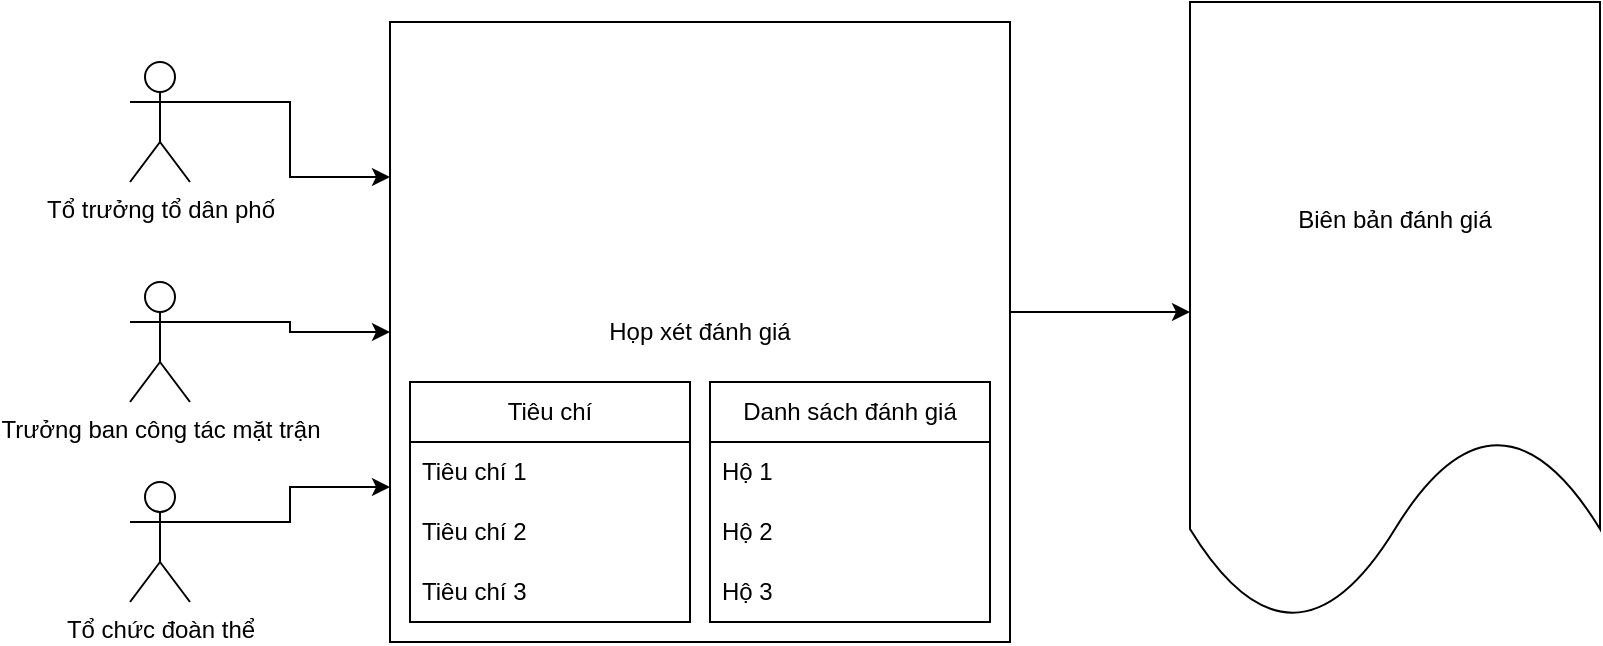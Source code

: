 <mxfile version="24.2.2" type="device" pages="3">
  <diagram id="C5RBs43oDa-KdzZeNtuy" name="Gia dinh van hoa">
    <mxGraphModel dx="1050" dy="565" grid="1" gridSize="10" guides="1" tooltips="1" connect="1" arrows="1" fold="1" page="1" pageScale="1" pageWidth="827" pageHeight="1169" math="0" shadow="0">
      <root>
        <mxCell id="WIyWlLk6GJQsqaUBKTNV-0" />
        <mxCell id="WIyWlLk6GJQsqaUBKTNV-1" parent="WIyWlLk6GJQsqaUBKTNV-0" />
        <mxCell id="hdWyBQ4bTk07JqfN7yyH-13" value="" style="edgeStyle=orthogonalEdgeStyle;rounded=0;orthogonalLoop=1;jettySize=auto;html=1;" edge="1" parent="WIyWlLk6GJQsqaUBKTNV-1" source="hdWyBQ4bTk07JqfN7yyH-0" target="hdWyBQ4bTk07JqfN7yyH-12">
          <mxGeometry relative="1" as="geometry">
            <Array as="points">
              <mxPoint x="530" y="195" />
              <mxPoint x="530" y="195" />
            </Array>
          </mxGeometry>
        </mxCell>
        <mxCell id="hdWyBQ4bTk07JqfN7yyH-0" value="Họp xét đánh giá" style="whiteSpace=wrap;html=1;aspect=fixed;" vertex="1" parent="WIyWlLk6GJQsqaUBKTNV-1">
          <mxGeometry x="200" y="50" width="310" height="310" as="geometry" />
        </mxCell>
        <mxCell id="hdWyBQ4bTk07JqfN7yyH-18" style="edgeStyle=orthogonalEdgeStyle;rounded=0;orthogonalLoop=1;jettySize=auto;html=1;exitX=1;exitY=0.333;exitDx=0;exitDy=0;exitPerimeter=0;entryX=0;entryY=0.25;entryDx=0;entryDy=0;" edge="1" parent="WIyWlLk6GJQsqaUBKTNV-1" source="hdWyBQ4bTk07JqfN7yyH-1" target="hdWyBQ4bTk07JqfN7yyH-0">
          <mxGeometry relative="1" as="geometry" />
        </mxCell>
        <mxCell id="hdWyBQ4bTk07JqfN7yyH-1" value="Tổ trưởng tổ dân phố" style="shape=umlActor;verticalLabelPosition=bottom;verticalAlign=top;html=1;outlineConnect=0;" vertex="1" parent="WIyWlLk6GJQsqaUBKTNV-1">
          <mxGeometry x="70" y="70" width="30" height="60" as="geometry" />
        </mxCell>
        <mxCell id="hdWyBQ4bTk07JqfN7yyH-21" style="edgeStyle=orthogonalEdgeStyle;rounded=0;orthogonalLoop=1;jettySize=auto;html=1;exitX=1;exitY=0.333;exitDx=0;exitDy=0;exitPerimeter=0;entryX=0;entryY=0.5;entryDx=0;entryDy=0;" edge="1" parent="WIyWlLk6GJQsqaUBKTNV-1" source="hdWyBQ4bTk07JqfN7yyH-2" target="hdWyBQ4bTk07JqfN7yyH-0">
          <mxGeometry relative="1" as="geometry" />
        </mxCell>
        <mxCell id="hdWyBQ4bTk07JqfN7yyH-2" value="Trưởng ban công tác mặt trận" style="shape=umlActor;verticalLabelPosition=bottom;verticalAlign=top;html=1;outlineConnect=0;" vertex="1" parent="WIyWlLk6GJQsqaUBKTNV-1">
          <mxGeometry x="70" y="180" width="30" height="60" as="geometry" />
        </mxCell>
        <mxCell id="hdWyBQ4bTk07JqfN7yyH-22" style="edgeStyle=orthogonalEdgeStyle;rounded=0;orthogonalLoop=1;jettySize=auto;html=1;exitX=1;exitY=0.333;exitDx=0;exitDy=0;exitPerimeter=0;entryX=0;entryY=0.75;entryDx=0;entryDy=0;" edge="1" parent="WIyWlLk6GJQsqaUBKTNV-1" source="hdWyBQ4bTk07JqfN7yyH-3" target="hdWyBQ4bTk07JqfN7yyH-0">
          <mxGeometry relative="1" as="geometry" />
        </mxCell>
        <mxCell id="hdWyBQ4bTk07JqfN7yyH-3" value="Tổ chức đoàn thể" style="shape=umlActor;verticalLabelPosition=bottom;verticalAlign=top;html=1;outlineConnect=0;" vertex="1" parent="WIyWlLk6GJQsqaUBKTNV-1">
          <mxGeometry x="70" y="280" width="30" height="60" as="geometry" />
        </mxCell>
        <mxCell id="hdWyBQ4bTk07JqfN7yyH-4" value="Tiêu chí" style="swimlane;fontStyle=0;childLayout=stackLayout;horizontal=1;startSize=30;horizontalStack=0;resizeParent=1;resizeParentMax=0;resizeLast=0;collapsible=1;marginBottom=0;whiteSpace=wrap;html=1;" vertex="1" parent="WIyWlLk6GJQsqaUBKTNV-1">
          <mxGeometry x="210" y="230" width="140" height="120" as="geometry" />
        </mxCell>
        <mxCell id="hdWyBQ4bTk07JqfN7yyH-5" value="Tiêu chí 1" style="text;strokeColor=none;fillColor=none;align=left;verticalAlign=middle;spacingLeft=4;spacingRight=4;overflow=hidden;points=[[0,0.5],[1,0.5]];portConstraint=eastwest;rotatable=0;whiteSpace=wrap;html=1;" vertex="1" parent="hdWyBQ4bTk07JqfN7yyH-4">
          <mxGeometry y="30" width="140" height="30" as="geometry" />
        </mxCell>
        <mxCell id="hdWyBQ4bTk07JqfN7yyH-6" value="Tiêu chí 2" style="text;strokeColor=none;fillColor=none;align=left;verticalAlign=middle;spacingLeft=4;spacingRight=4;overflow=hidden;points=[[0,0.5],[1,0.5]];portConstraint=eastwest;rotatable=0;whiteSpace=wrap;html=1;" vertex="1" parent="hdWyBQ4bTk07JqfN7yyH-4">
          <mxGeometry y="60" width="140" height="30" as="geometry" />
        </mxCell>
        <mxCell id="hdWyBQ4bTk07JqfN7yyH-7" value="Tiêu chí 3" style="text;strokeColor=none;fillColor=none;align=left;verticalAlign=middle;spacingLeft=4;spacingRight=4;overflow=hidden;points=[[0,0.5],[1,0.5]];portConstraint=eastwest;rotatable=0;whiteSpace=wrap;html=1;" vertex="1" parent="hdWyBQ4bTk07JqfN7yyH-4">
          <mxGeometry y="90" width="140" height="30" as="geometry" />
        </mxCell>
        <mxCell id="hdWyBQ4bTk07JqfN7yyH-8" value="Danh sách đánh giá" style="swimlane;fontStyle=0;childLayout=stackLayout;horizontal=1;startSize=30;horizontalStack=0;resizeParent=1;resizeParentMax=0;resizeLast=0;collapsible=1;marginBottom=0;whiteSpace=wrap;html=1;" vertex="1" parent="WIyWlLk6GJQsqaUBKTNV-1">
          <mxGeometry x="360" y="230" width="140" height="120" as="geometry" />
        </mxCell>
        <mxCell id="hdWyBQ4bTk07JqfN7yyH-9" value="Hộ 1" style="text;strokeColor=none;fillColor=none;align=left;verticalAlign=middle;spacingLeft=4;spacingRight=4;overflow=hidden;points=[[0,0.5],[1,0.5]];portConstraint=eastwest;rotatable=0;whiteSpace=wrap;html=1;" vertex="1" parent="hdWyBQ4bTk07JqfN7yyH-8">
          <mxGeometry y="30" width="140" height="30" as="geometry" />
        </mxCell>
        <mxCell id="hdWyBQ4bTk07JqfN7yyH-10" value="Hộ 2" style="text;strokeColor=none;fillColor=none;align=left;verticalAlign=middle;spacingLeft=4;spacingRight=4;overflow=hidden;points=[[0,0.5],[1,0.5]];portConstraint=eastwest;rotatable=0;whiteSpace=wrap;html=1;" vertex="1" parent="hdWyBQ4bTk07JqfN7yyH-8">
          <mxGeometry y="60" width="140" height="30" as="geometry" />
        </mxCell>
        <mxCell id="hdWyBQ4bTk07JqfN7yyH-11" value="Hộ 3" style="text;strokeColor=none;fillColor=none;align=left;verticalAlign=middle;spacingLeft=4;spacingRight=4;overflow=hidden;points=[[0,0.5],[1,0.5]];portConstraint=eastwest;rotatable=0;whiteSpace=wrap;html=1;" vertex="1" parent="hdWyBQ4bTk07JqfN7yyH-8">
          <mxGeometry y="90" width="140" height="30" as="geometry" />
        </mxCell>
        <mxCell id="hdWyBQ4bTk07JqfN7yyH-12" value="Biên bản đánh giá" style="shape=document;whiteSpace=wrap;html=1;boundedLbl=1;" vertex="1" parent="WIyWlLk6GJQsqaUBKTNV-1">
          <mxGeometry x="600" y="40" width="205" height="310" as="geometry" />
        </mxCell>
      </root>
    </mxGraphModel>
  </diagram>
  <diagram id="jvsBq2tUYGO_8dAk7Cyp" name="Thôn, tổ dân phố văn hóa">
    <mxGraphModel dx="1050" dy="565" grid="1" gridSize="10" guides="1" tooltips="1" connect="1" arrows="1" fold="1" page="1" pageScale="1" pageWidth="827" pageHeight="1169" math="0" shadow="0">
      <root>
        <mxCell id="0" />
        <mxCell id="1" parent="0" />
        <mxCell id="8CbbsHcei-K3b9hixV34-3" value="" style="edgeStyle=orthogonalEdgeStyle;rounded=0;orthogonalLoop=1;jettySize=auto;html=1;verticalAlign=middle;" edge="1" parent="1" source="8CbbsHcei-K3b9hixV34-1" target="8CbbsHcei-K3b9hixV34-2">
          <mxGeometry relative="1" as="geometry" />
        </mxCell>
        <mxCell id="8CbbsHcei-K3b9hixV34-1" value="Tổ trưởng tổ dân phố" style="shape=umlActor;verticalLabelPosition=bottom;verticalAlign=middle;html=1;outlineConnect=0;" vertex="1" parent="1">
          <mxGeometry x="50" y="80" width="30" height="60" as="geometry" />
        </mxCell>
        <mxCell id="8CbbsHcei-K3b9hixV34-5" value="" style="edgeStyle=orthogonalEdgeStyle;rounded=0;orthogonalLoop=1;jettySize=auto;html=1;verticalAlign=middle;" edge="1" parent="1" source="8CbbsHcei-K3b9hixV34-2" target="8CbbsHcei-K3b9hixV34-4">
          <mxGeometry relative="1" as="geometry" />
        </mxCell>
        <mxCell id="8CbbsHcei-K3b9hixV34-2" value="Báo cáo thành tích" style="whiteSpace=wrap;html=1;verticalAlign=middle;" vertex="1" parent="1">
          <mxGeometry x="115" y="80" width="120" height="60" as="geometry" />
        </mxCell>
        <mxCell id="8CbbsHcei-K3b9hixV34-7" value="" style="edgeStyle=orthogonalEdgeStyle;rounded=0;orthogonalLoop=1;jettySize=auto;html=1;verticalAlign=middle;" edge="1" parent="1" source="8CbbsHcei-K3b9hixV34-4" target="8CbbsHcei-K3b9hixV34-6">
          <mxGeometry relative="1" as="geometry" />
        </mxCell>
        <mxCell id="8CbbsHcei-K3b9hixV34-13" value="" style="edgeStyle=orthogonalEdgeStyle;rounded=0;orthogonalLoop=1;jettySize=auto;html=1;verticalAlign=middle;" edge="1" parent="1" source="8CbbsHcei-K3b9hixV34-4" target="8CbbsHcei-K3b9hixV34-12">
          <mxGeometry relative="1" as="geometry" />
        </mxCell>
        <mxCell id="8CbbsHcei-K3b9hixV34-4" value="UBND cấp Xã" style="shape=trapezoid;perimeter=trapezoidPerimeter;whiteSpace=wrap;html=1;fixedSize=1;verticalAlign=middle;" vertex="1" parent="1">
          <mxGeometry x="315" y="80" width="120" height="60" as="geometry" />
        </mxCell>
        <mxCell id="8CbbsHcei-K3b9hixV34-9" value="" style="edgeStyle=orthogonalEdgeStyle;rounded=0;orthogonalLoop=1;jettySize=auto;html=1;verticalAlign=middle;" edge="1" parent="1" source="8CbbsHcei-K3b9hixV34-6" target="8CbbsHcei-K3b9hixV34-8">
          <mxGeometry relative="1" as="geometry" />
        </mxCell>
        <mxCell id="8CbbsHcei-K3b9hixV34-6" value="Họp hội đồng thi đua khen thưởng" style="ellipse;whiteSpace=wrap;html=1;verticalAlign=middle;" vertex="1" parent="1">
          <mxGeometry x="535" y="70" width="115" height="110" as="geometry" />
        </mxCell>
        <mxCell id="8CbbsHcei-K3b9hixV34-10" style="edgeStyle=orthogonalEdgeStyle;rounded=0;orthogonalLoop=1;jettySize=auto;html=1;entryX=1;entryY=0.5;entryDx=0;entryDy=0;verticalAlign=middle;" edge="1" parent="1" source="8CbbsHcei-K3b9hixV34-8" target="8CbbsHcei-K3b9hixV34-12">
          <mxGeometry relative="1" as="geometry">
            <Array as="points">
              <mxPoint x="435" y="320" />
            </Array>
          </mxGeometry>
        </mxCell>
        <mxCell id="8CbbsHcei-K3b9hixV34-8" value="Đánh giá, lập danh sách tổ dân phố đạt chuẩn" style="whiteSpace=wrap;html=1;verticalAlign=middle;" vertex="1" parent="1">
          <mxGeometry x="532.5" y="285" width="120" height="60" as="geometry" />
        </mxCell>
        <mxCell id="8CbbsHcei-K3b9hixV34-15" value="" style="edgeStyle=orthogonalEdgeStyle;rounded=0;orthogonalLoop=1;jettySize=auto;html=1;verticalAlign=middle;" edge="1" parent="1" source="8CbbsHcei-K3b9hixV34-12" target="8CbbsHcei-K3b9hixV34-14">
          <mxGeometry relative="1" as="geometry" />
        </mxCell>
        <mxCell id="8CbbsHcei-K3b9hixV34-12" value="Lập hồ sơ theo khoản 2 điều 7" style="whiteSpace=wrap;html=1;verticalAlign=middle;" vertex="1" parent="1">
          <mxGeometry x="315" y="285" width="120" height="60" as="geometry" />
        </mxCell>
        <mxCell id="8CbbsHcei-K3b9hixV34-16" style="edgeStyle=orthogonalEdgeStyle;rounded=0;orthogonalLoop=1;jettySize=auto;html=1;verticalAlign=middle;" edge="1" parent="1" source="8CbbsHcei-K3b9hixV34-14" target="8CbbsHcei-K3b9hixV34-1">
          <mxGeometry relative="1" as="geometry" />
        </mxCell>
        <mxCell id="8CbbsHcei-K3b9hixV34-14" value="Bằng chứng nhận thôn, tổ dân phố tiêu biểu" style="shape=hexagon;perimeter=hexagonPerimeter2;whiteSpace=wrap;html=1;fixedSize=1;verticalAlign=middle;" vertex="1" parent="1">
          <mxGeometry x="115" y="275" width="120" height="80" as="geometry" />
        </mxCell>
      </root>
    </mxGraphModel>
  </diagram>
  <diagram id="W-A6H8vhbi1r0uJislWy" name="Xã, Phường, Thị trấn tiêu biểu">
    <mxGraphModel dx="1877" dy="565" grid="1" gridSize="10" guides="1" tooltips="1" connect="1" arrows="1" fold="1" page="1" pageScale="1" pageWidth="827" pageHeight="1169" math="0" shadow="0">
      <root>
        <mxCell id="0" />
        <mxCell id="1" parent="0" />
        <mxCell id="YHFharZTh5v2XYamGZIT-4" value="" style="edgeStyle=orthogonalEdgeStyle;rounded=0;orthogonalLoop=1;jettySize=auto;html=1;" edge="1" parent="1" source="YHFharZTh5v2XYamGZIT-1" target="YHFharZTh5v2XYamGZIT-3">
          <mxGeometry relative="1" as="geometry" />
        </mxCell>
        <mxCell id="YHFharZTh5v2XYamGZIT-1" value="UBND Xã, Phường" style="shape=umlActor;verticalLabelPosition=bottom;verticalAlign=top;html=1;outlineConnect=0;" vertex="1" parent="1">
          <mxGeometry x="50" y="30" width="30" height="60" as="geometry" />
        </mxCell>
        <mxCell id="YHFharZTh5v2XYamGZIT-9" style="edgeStyle=orthogonalEdgeStyle;rounded=0;orthogonalLoop=1;jettySize=auto;html=1;entryX=0.5;entryY=0;entryDx=0;entryDy=0;" edge="1" parent="1" source="YHFharZTh5v2XYamGZIT-3" target="YHFharZTh5v2XYamGZIT-8">
          <mxGeometry relative="1" as="geometry" />
        </mxCell>
        <mxCell id="YHFharZTh5v2XYamGZIT-3" value="Báo cáo thành tích" style="shape=document;whiteSpace=wrap;html=1;boundedLbl=1;verticalAlign=top;" vertex="1" parent="1">
          <mxGeometry x="180" y="20" width="120" height="80" as="geometry" />
        </mxCell>
        <mxCell id="YHFharZTh5v2XYamGZIT-10" style="edgeStyle=orthogonalEdgeStyle;rounded=0;orthogonalLoop=1;jettySize=auto;html=1;entryX=0;entryY=0.5;entryDx=0;entryDy=0;" edge="1" parent="1" source="YHFharZTh5v2XYamGZIT-5" target="YHFharZTh5v2XYamGZIT-8">
          <mxGeometry relative="1" as="geometry" />
        </mxCell>
        <mxCell id="YHFharZTh5v2XYamGZIT-5" value="UBND Huyện, TP" style="shape=umlActor;verticalLabelPosition=bottom;verticalAlign=top;html=1;outlineConnect=0;" vertex="1" parent="1">
          <mxGeometry x="50" y="180" width="30" height="60" as="geometry" />
        </mxCell>
        <mxCell id="YHFharZTh5v2XYamGZIT-12" value="" style="edgeStyle=orthogonalEdgeStyle;rounded=0;orthogonalLoop=1;jettySize=auto;html=1;" edge="1" parent="1" source="YHFharZTh5v2XYamGZIT-8" target="YHFharZTh5v2XYamGZIT-11">
          <mxGeometry relative="1" as="geometry" />
        </mxCell>
        <mxCell id="YHFharZTh5v2XYamGZIT-8" value="Hội đồng thi đua - khen thưởng" style="rhombus;whiteSpace=wrap;html=1;" vertex="1" parent="1">
          <mxGeometry x="175" y="135" width="130" height="150" as="geometry" />
        </mxCell>
        <mxCell id="YHFharZTh5v2XYamGZIT-14" value="" style="edgeStyle=orthogonalEdgeStyle;rounded=0;orthogonalLoop=1;jettySize=auto;html=1;" edge="1" parent="1" source="YHFharZTh5v2XYamGZIT-11" target="YHFharZTh5v2XYamGZIT-13">
          <mxGeometry relative="1" as="geometry" />
        </mxCell>
        <mxCell id="YHFharZTh5v2XYamGZIT-11" value="Danh sách UBND xã, phường đạt tiêu chuẩn" style="whiteSpace=wrap;html=1;" vertex="1" parent="1">
          <mxGeometry x="390" y="180" width="120" height="60" as="geometry" />
        </mxCell>
        <mxCell id="YHFharZTh5v2XYamGZIT-19" style="edgeStyle=orthogonalEdgeStyle;rounded=0;orthogonalLoop=1;jettySize=auto;html=1;entryX=0.5;entryY=0;entryDx=0;entryDy=0;" edge="1" parent="1" source="YHFharZTh5v2XYamGZIT-13" target="YHFharZTh5v2XYamGZIT-17">
          <mxGeometry relative="1" as="geometry" />
        </mxCell>
        <mxCell id="YHFharZTh5v2XYamGZIT-13" value="Lập hồ sơ theo khoản 3 điều 7" style="rounded=1;whiteSpace=wrap;html=1;" vertex="1" parent="1">
          <mxGeometry x="590" y="180" width="120" height="60" as="geometry" />
        </mxCell>
        <mxCell id="YHFharZTh5v2XYamGZIT-18" style="edgeStyle=orthogonalEdgeStyle;rounded=0;orthogonalLoop=1;jettySize=auto;html=1;entryX=0;entryY=0.5;entryDx=0;entryDy=0;" edge="1" parent="1" source="YHFharZTh5v2XYamGZIT-15" target="YHFharZTh5v2XYamGZIT-17">
          <mxGeometry relative="1" as="geometry" />
        </mxCell>
        <mxCell id="YHFharZTh5v2XYamGZIT-15" value="Chủ tịch UBND Huyện, TP" style="shape=umlActor;verticalLabelPosition=bottom;verticalAlign=top;html=1;outlineConnect=0;" vertex="1" parent="1">
          <mxGeometry x="50" y="330" width="30" height="60" as="geometry" />
        </mxCell>
        <mxCell id="YHFharZTh5v2XYamGZIT-17" value="&lt;br&gt;&lt;span class=&quot;BodyTextChar1&quot;&gt;&lt;span style=&quot;font-size:10.0pt;&lt;br/&gt;font-family:&amp;quot;Arial&amp;quot;,sans-serif;mso-fareast-font-family:&amp;quot;Times New Roman&amp;quot;;&lt;br/&gt;color:black;mso-ansi-language:VI;mso-fareast-language:VI;mso-bidi-language:&lt;br/&gt;AR-SA&quot;&gt;quyết định tặng danh hiệu (Mẫu số 12 của Phụ lục IV kèm theo Nghị định&lt;br&gt;này) và bằng chứng nhận “Xã, phường, thị trấn tiêu biểu”&lt;/span&gt;&lt;/span&gt;" style="shape=hexagon;perimeter=hexagonPerimeter2;whiteSpace=wrap;html=1;fixedSize=1;verticalAlign=middle;" vertex="1" parent="1">
          <mxGeometry x="525" y="320" width="250" height="120" as="geometry" />
        </mxCell>
        <mxCell id="YHFharZTh5v2XYamGZIT-20" style="edgeStyle=orthogonalEdgeStyle;rounded=0;orthogonalLoop=1;jettySize=auto;html=1;entryX=0.5;entryY=0;entryDx=0;entryDy=0;entryPerimeter=0;" edge="1" parent="1" source="YHFharZTh5v2XYamGZIT-17" target="YHFharZTh5v2XYamGZIT-1">
          <mxGeometry relative="1" as="geometry">
            <Array as="points">
              <mxPoint x="810" y="380" />
              <mxPoint x="810" y="10" />
              <mxPoint x="65" y="10" />
            </Array>
          </mxGeometry>
        </mxCell>
      </root>
    </mxGraphModel>
  </diagram>
</mxfile>

